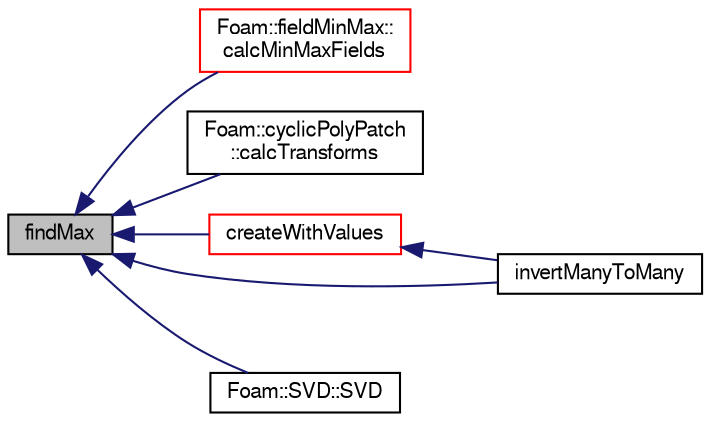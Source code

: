 digraph "findMax"
{
  bgcolor="transparent";
  edge [fontname="FreeSans",fontsize="10",labelfontname="FreeSans",labelfontsize="10"];
  node [fontname="FreeSans",fontsize="10",shape=record];
  rankdir="LR";
  Node11480 [label="findMax",height=0.2,width=0.4,color="black", fillcolor="grey75", style="filled", fontcolor="black"];
  Node11480 -> Node11481 [dir="back",color="midnightblue",fontsize="10",style="solid",fontname="FreeSans"];
  Node11481 [label="Foam::fieldMinMax::\lcalcMinMaxFields",height=0.2,width=0.4,color="red",URL="$a28718.html#a6126365ecd734d34bcb4c240e4ce8039",tooltip="Calculate the field min/max. "];
  Node11480 -> Node11484 [dir="back",color="midnightblue",fontsize="10",style="solid",fontname="FreeSans"];
  Node11484 [label="Foam::cyclicPolyPatch\l::calcTransforms",height=0.2,width=0.4,color="black",URL="$a27434.html#afb48497736bbafb1fbb000cd218d1779",tooltip="Recalculate the transformation tensors. "];
  Node11480 -> Node11485 [dir="back",color="midnightblue",fontsize="10",style="solid",fontname="FreeSans"];
  Node11485 [label="createWithValues",height=0.2,width=0.4,color="red",URL="$a21124.html#aeeca6143ff7b77311c502e416937caf1",tooltip="Opposite of findIndices: set values at indices to given value. "];
  Node11485 -> Node11486 [dir="back",color="midnightblue",fontsize="10",style="solid",fontname="FreeSans"];
  Node11486 [label="invertManyToMany",height=0.2,width=0.4,color="black",URL="$a21124.html#a60361d3b41d646c75759253d819ea911"];
  Node11480 -> Node11486 [dir="back",color="midnightblue",fontsize="10",style="solid",fontname="FreeSans"];
  Node11480 -> Node11488 [dir="back",color="midnightblue",fontsize="10",style="solid",fontname="FreeSans"];
  Node11488 [label="Foam::SVD::SVD",height=0.2,width=0.4,color="black",URL="$a27070.html#a940b7544844440cd3405fc856a6d9d42",tooltip="Construct from a rectangular Matrix. "];
}
